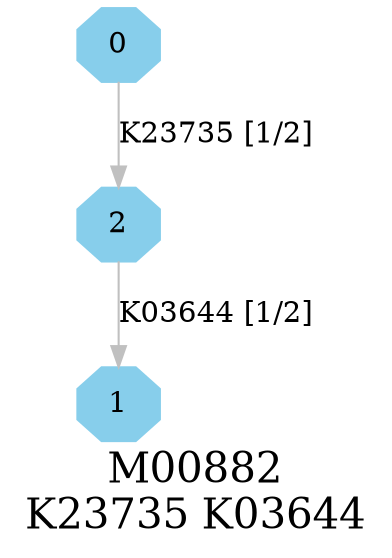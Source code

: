 digraph G {
graph [label="M00882
K23735 K03644",fontsize=20];
node [shape=box,style=filled];
edge [len=3,color=grey];
{node [width=.3,height=.3,shape=octagon,style=filled,color=skyblue] 0 1 2 }
0 -> 2 [label="K23735 [1/2]"];
2 -> 1 [label="K03644 [1/2]"];
}